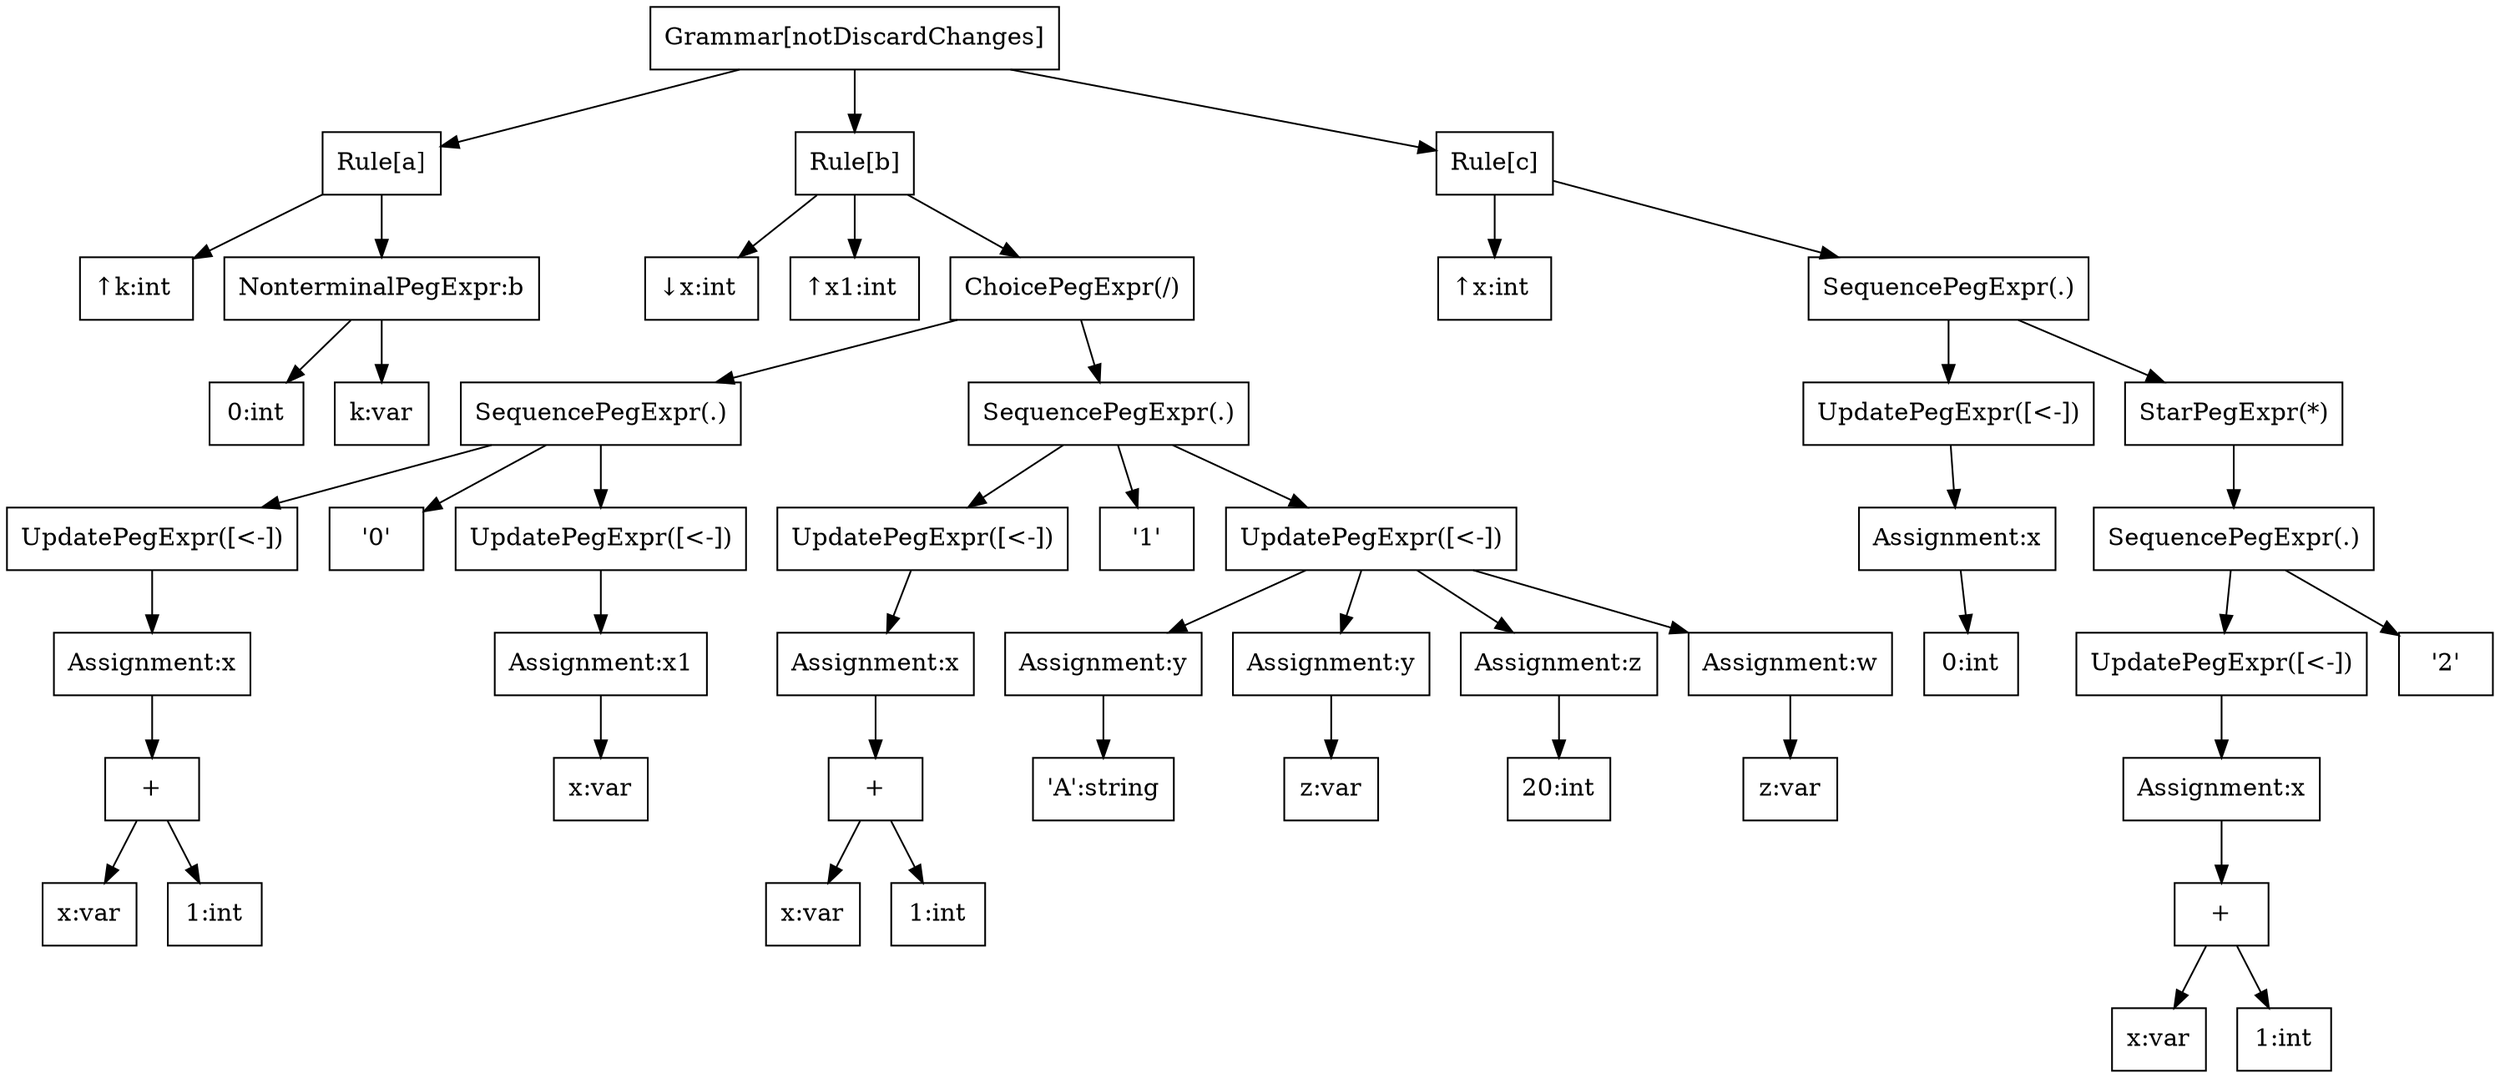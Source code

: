 Digraph notDiscardChanges {
  node [shape="box"];
  grammar [label = "Grammar[notDiscardChanges]"];

  aRule [label = "Rule[a]"];
  grammar -> aRule;
  aRule_k [label = "↑k:int "];
  aRule -> aRule_k;
  p_expr_nonterminal0 [label = "NonterminalPegExpr:b"];
  aRule -> p_expr_nonterminal0;
  expr_int0 [label = "0:int"];
  p_expr_nonterminal0 -> expr_int0;
  expr_var1 [label = "k:var"];
  p_expr_nonterminal0 -> expr_var1;
  bRule [label = "Rule[b]"];
  grammar -> bRule;
  bRule_x [label = "↓x:int "];
  bRule -> bRule_x;
  bRule_x1 [label = "↑x1:int "];
  bRule -> bRule_x1;
  p_expr_choice1 [label = "ChoicePegExpr(/)"];
  bRule -> p_expr_choice1;
  p_expr_sequence2 [label = "SequencePegExpr(.)"];
  p_expr_choice1 -> p_expr_sequence2;
  p_expr_update3 [label = "UpdatePegExpr([<-])"];
  p_expr_sequence2 -> p_expr_update3;
  assignment0 [label = "Assignment:x"];
  p_expr_update3 -> assignment0;
  expr_binary2 [label = "+"];
  assignment0 -> expr_binary2;
  expr_var3 [label = "x:var"];
  expr_binary2 -> expr_var3;
  expr_int4 [label = "1:int"];
  expr_binary2 -> expr_int4;
  p_expr_literal4 [label = "'0'"];
  p_expr_sequence2 -> p_expr_literal4;
  p_expr_update5 [label = "UpdatePegExpr([<-])"];
  p_expr_sequence2 -> p_expr_update5;
  assignment1 [label = "Assignment:x1"];
  p_expr_update5 -> assignment1;
  expr_var5 [label = "x:var"];
  assignment1 -> expr_var5;
  p_expr_sequence6 [label = "SequencePegExpr(.)"];
  p_expr_choice1 -> p_expr_sequence6;
  p_expr_update7 [label = "UpdatePegExpr([<-])"];
  p_expr_sequence6 -> p_expr_update7;
  assignment2 [label = "Assignment:x"];
  p_expr_update7 -> assignment2;
  expr_binary6 [label = "+"];
  assignment2 -> expr_binary6;
  expr_var7 [label = "x:var"];
  expr_binary6 -> expr_var7;
  expr_int8 [label = "1:int"];
  expr_binary6 -> expr_int8;
  p_expr_literal8 [label = "'1'"];
  p_expr_sequence6 -> p_expr_literal8;
  p_expr_update9 [label = "UpdatePegExpr([<-])"];
  p_expr_sequence6 -> p_expr_update9;
  assignment3 [label = "Assignment:y"];
  p_expr_update9 -> assignment3;
  expr_string9 [label = "'A':string"];
  assignment3 -> expr_string9;
  assignment4 [label = "Assignment:y"];
  p_expr_update9 -> assignment4;
  expr_var10 [label = "z:var"];
  assignment4 -> expr_var10;
  assignment5 [label = "Assignment:z"];
  p_expr_update9 -> assignment5;
  expr_int11 [label = "20:int"];
  assignment5 -> expr_int11;
  assignment6 [label = "Assignment:w"];
  p_expr_update9 -> assignment6;
  expr_var12 [label = "z:var"];
  assignment6 -> expr_var12;
  cRule [label = "Rule[c]"];
  grammar -> cRule;
  cRule_x [label = "↑x:int "];
  cRule -> cRule_x;
  p_expr_sequence10 [label = "SequencePegExpr(.)"];
  cRule -> p_expr_sequence10;
  p_expr_update11 [label = "UpdatePegExpr([<-])"];
  p_expr_sequence10 -> p_expr_update11;
  assignment7 [label = "Assignment:x"];
  p_expr_update11 -> assignment7;
  expr_int13 [label = "0:int"];
  assignment7 -> expr_int13;
  p_expr_star12 [label = "StarPegExpr(*)"];
  p_expr_sequence10 -> p_expr_star12;
  p_expr_sequence13 [label = "SequencePegExpr(.)"];
  p_expr_star12 -> p_expr_sequence13;
  p_expr_update14 [label = "UpdatePegExpr([<-])"];
  p_expr_sequence13 -> p_expr_update14;
  assignment8 [label = "Assignment:x"];
  p_expr_update14 -> assignment8;
  expr_binary14 [label = "+"];
  assignment8 -> expr_binary14;
  expr_var15 [label = "x:var"];
  expr_binary14 -> expr_var15;
  expr_int16 [label = "1:int"];
  expr_binary14 -> expr_int16;
  p_expr_literal15 [label = "'2'"];
  p_expr_sequence13 -> p_expr_literal15;
}